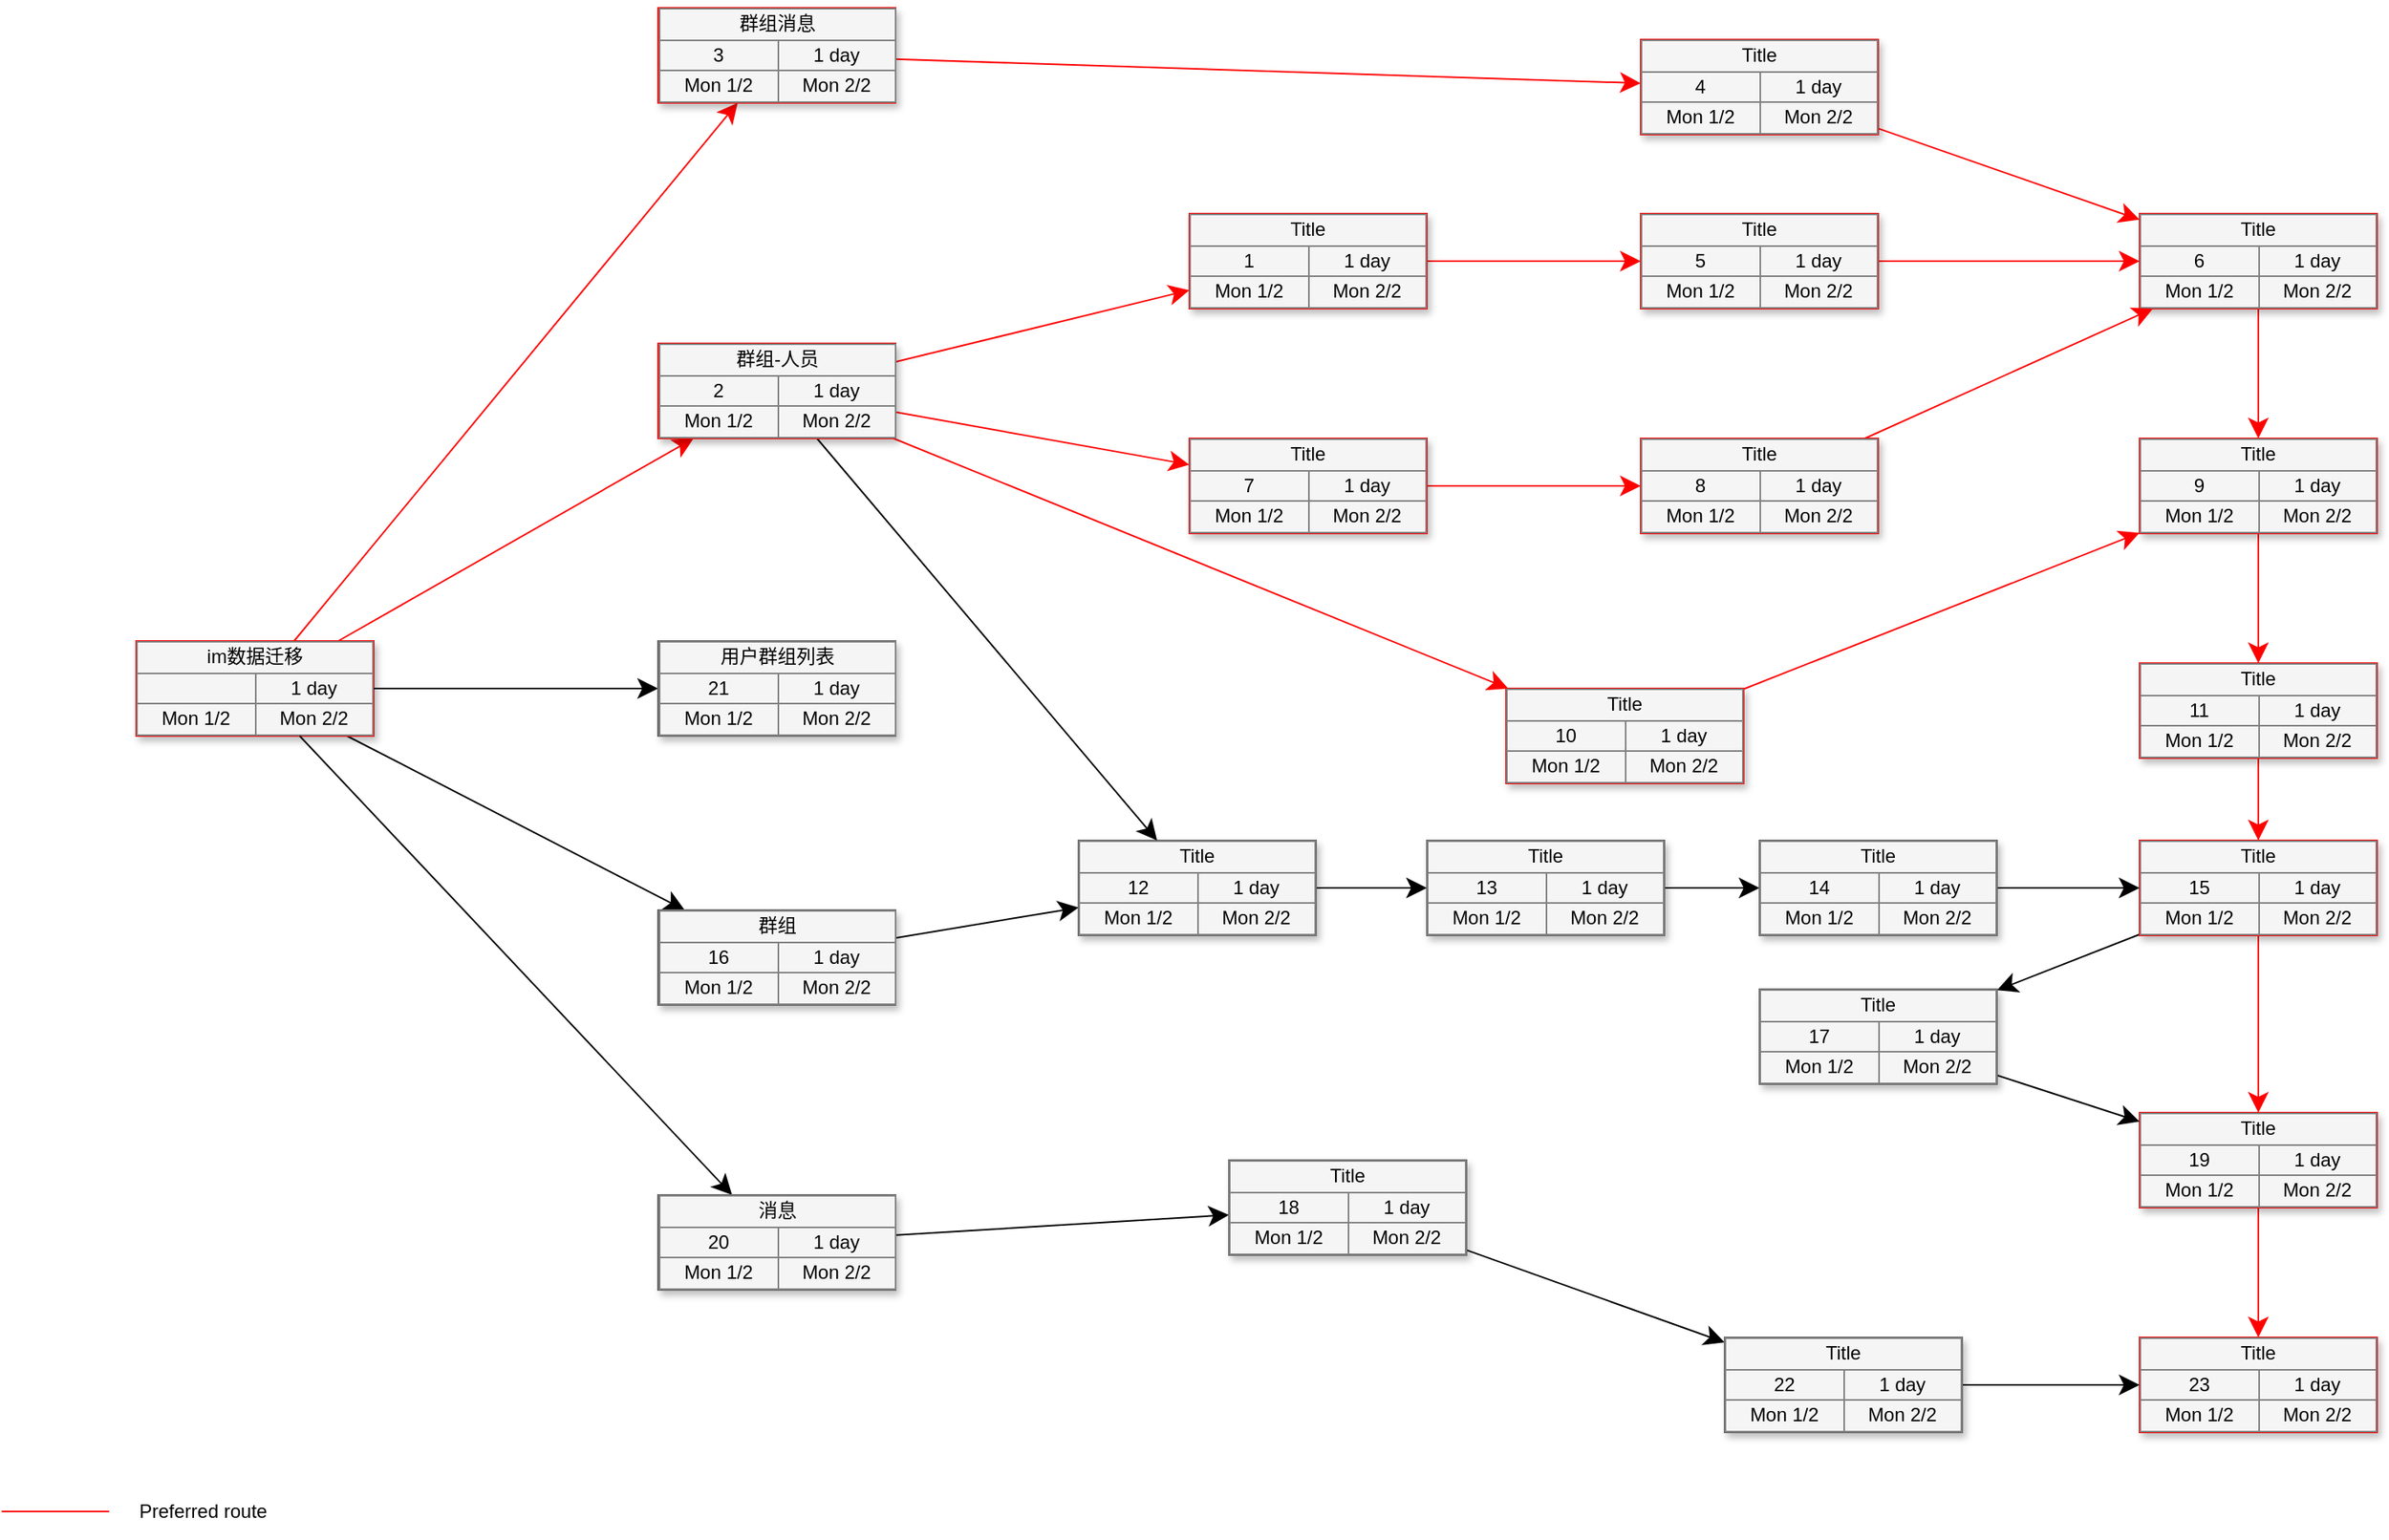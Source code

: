 <mxfile version="10.4.6" type="github"><diagram id="MbzovcHXy2vA9znJC9yC" name="第 2 页"><mxGraphModel dx="1910" dy="1110" grid="1" gridSize="10" guides="1" tooltips="1" connect="1" arrows="1" fold="1" page="1" pageScale="1" pageWidth="1169" pageHeight="1654" math="0" shadow="0"><root><mxCell id="61A96n-8HJDBV-TNk-cK-0"/><mxCell id="61A96n-8HJDBV-TNk-cK-1" parent="61A96n-8HJDBV-TNk-cK-0"/><mxCell id="Nq446ruugX0wO2sla65b-0" style="edgeStyle=none;curved=1;html=1;startSize=10;endArrow=classic;endFill=1;endSize=10;strokeColor=#FF0000;strokeWidth=1;fontSize=12;" edge="1" parent="61A96n-8HJDBV-TNk-cK-1" source="Nq446ruugX0wO2sla65b-3" target="Nq446ruugX0wO2sla65b-20"><mxGeometry relative="1" as="geometry"/></mxCell><mxCell id="Nq446ruugX0wO2sla65b-1" style="edgeStyle=none;curved=1;html=1;startSize=10;endArrow=classic;endFill=1;endSize=10;strokeColor=#FF0000;strokeWidth=1;fontSize=12;" edge="1" parent="61A96n-8HJDBV-TNk-cK-1" source="Nq446ruugX0wO2sla65b-3" target="Nq446ruugX0wO2sla65b-25"><mxGeometry relative="1" as="geometry"/></mxCell><mxCell id="Nq446ruugX0wO2sla65b-2" style="edgeStyle=none;curved=1;html=1;startSize=10;endArrow=classic;endFill=1;endSize=10;strokeColor=#000000;strokeWidth=1;fontSize=12;" edge="1" parent="61A96n-8HJDBV-TNk-cK-1" source="Nq446ruugX0wO2sla65b-3" target="Nq446ruugX0wO2sla65b-28"><mxGeometry relative="1" as="geometry"/></mxCell><mxCell id="Nq446ruugX0wO2sla65b-3" value="&lt;table border=&quot;1&quot; width=&quot;100%&quot; style=&quot;width: 100% ; height: 100% ; border-collapse: collapse&quot;&gt;&lt;tbody&gt;&lt;tr&gt;&lt;td colspan=&quot;2&quot; align=&quot;center&quot;&gt;im数据迁移&lt;/td&gt;&lt;/tr&gt;&lt;tr&gt;&lt;td align=&quot;center&quot;&gt;&lt;br&gt;&lt;/td&gt;&lt;td align=&quot;center&quot;&gt;&lt;font style=&quot;font-size: 12px&quot;&gt;1 day&lt;/font&gt;&lt;/td&gt;&lt;/tr&gt;&lt;tr&gt;&lt;td align=&quot;center&quot;&gt;&lt;font style=&quot;font-size: 12px&quot;&gt;Mon 1/2&lt;/font&gt;&lt;/td&gt;&lt;td align=&quot;center&quot;&gt;&lt;font style=&quot;font-size: 12px&quot;&gt;Mon 2/2&lt;/font&gt;&lt;/td&gt;&lt;/tr&gt;&lt;/tbody&gt;&lt;/table&gt;" style="text;html=1;strokeColor=#FF0000;fillColor=#f5f5f5;overflow=fill;rounded=0;shadow=1;fontSize=12;align=center;" vertex="1" parent="61A96n-8HJDBV-TNk-cK-1"><mxGeometry x="105" y="400" width="150" height="60" as="geometry"/></mxCell><mxCell id="Nq446ruugX0wO2sla65b-4" style="edgeStyle=none;curved=1;html=1;startSize=10;endArrow=classic;endFill=1;endSize=10;strokeColor=#FF0000;strokeWidth=1;fontSize=12;" edge="1" parent="61A96n-8HJDBV-TNk-cK-1" source="Nq446ruugX0wO2sla65b-5" target="Nq446ruugX0wO2sla65b-38"><mxGeometry relative="1" as="geometry"/></mxCell><mxCell id="Nq446ruugX0wO2sla65b-5" value="&lt;table border=&quot;1&quot; width=&quot;100%&quot; style=&quot;width: 100% ; height: 100% ; border-collapse: collapse&quot;&gt;&lt;tbody&gt;&lt;tr&gt;&lt;td colspan=&quot;2&quot; align=&quot;center&quot;&gt;&lt;font style=&quot;font-size: 12px&quot;&gt;Title&lt;/font&gt;&lt;/td&gt;&lt;/tr&gt;&lt;tr&gt;&lt;td align=&quot;center&quot;&gt;19&lt;/td&gt;&lt;td align=&quot;center&quot;&gt;&lt;font style=&quot;font-size: 12px&quot;&gt;1 day&lt;/font&gt;&lt;/td&gt;&lt;/tr&gt;&lt;tr&gt;&lt;td align=&quot;center&quot;&gt;&lt;font style=&quot;font-size: 12px&quot;&gt;Mon 1/2&lt;/font&gt;&lt;/td&gt;&lt;td align=&quot;center&quot;&gt;&lt;font style=&quot;font-size: 12px&quot;&gt;Mon 2/2&lt;/font&gt;&lt;/td&gt;&lt;/tr&gt;&lt;/tbody&gt;&lt;/table&gt;" style="text;html=1;strokeColor=#FF0000;fillColor=#f5f5f5;overflow=fill;rounded=0;shadow=1;fontSize=12;align=center;" vertex="1" parent="61A96n-8HJDBV-TNk-cK-1"><mxGeometry x="1370" y="698" width="150" height="60" as="geometry"/></mxCell><mxCell id="Nq446ruugX0wO2sla65b-6" style="edgeStyle=none;curved=1;html=1;startSize=10;endArrow=classic;endFill=1;endSize=10;strokeColor=#FF0000;strokeWidth=1;fontSize=12;" edge="1" parent="61A96n-8HJDBV-TNk-cK-1" source="Nq446ruugX0wO2sla65b-8" target="Nq446ruugX0wO2sla65b-5"><mxGeometry relative="1" as="geometry"/></mxCell><mxCell id="Nq446ruugX0wO2sla65b-7" style="edgeStyle=none;curved=1;html=1;startSize=10;endArrow=classic;endFill=1;endSize=10;strokeColor=#000000;strokeWidth=1;fontSize=12;" edge="1" parent="61A96n-8HJDBV-TNk-cK-1" source="Nq446ruugX0wO2sla65b-8" target="Nq446ruugX0wO2sla65b-54"><mxGeometry relative="1" as="geometry"><mxPoint x="1330" y="540" as="targetPoint"/></mxGeometry></mxCell><mxCell id="Nq446ruugX0wO2sla65b-8" value="&lt;table border=&quot;1&quot; width=&quot;100%&quot; style=&quot;width: 100% ; height: 100% ; border-collapse: collapse&quot;&gt;&lt;tbody&gt;&lt;tr&gt;&lt;td colspan=&quot;2&quot; align=&quot;center&quot;&gt;&lt;font style=&quot;font-size: 12px&quot;&gt;Title&lt;/font&gt;&lt;/td&gt;&lt;/tr&gt;&lt;tr&gt;&lt;td align=&quot;center&quot;&gt;15&lt;/td&gt;&lt;td align=&quot;center&quot;&gt;&lt;font style=&quot;font-size: 12px&quot;&gt;1 day&lt;/font&gt;&lt;/td&gt;&lt;/tr&gt;&lt;tr&gt;&lt;td align=&quot;center&quot;&gt;&lt;font style=&quot;font-size: 12px&quot;&gt;Mon 1/2&lt;/font&gt;&lt;/td&gt;&lt;td align=&quot;center&quot;&gt;&lt;font style=&quot;font-size: 12px&quot;&gt;Mon 2/2&lt;/font&gt;&lt;/td&gt;&lt;/tr&gt;&lt;/tbody&gt;&lt;/table&gt;" style="text;html=1;strokeColor=#FF0000;fillColor=#f5f5f5;overflow=fill;rounded=0;shadow=1;fontSize=12;align=center;" vertex="1" parent="61A96n-8HJDBV-TNk-cK-1"><mxGeometry x="1370" y="526" width="150" height="60" as="geometry"/></mxCell><mxCell id="Nq446ruugX0wO2sla65b-9" style="edgeStyle=none;curved=1;html=1;startSize=10;endArrow=classic;endFill=1;endSize=10;strokeColor=#FF0000;strokeWidth=1;fontSize=12;" edge="1" parent="61A96n-8HJDBV-TNk-cK-1" source="Nq446ruugX0wO2sla65b-10" target="Nq446ruugX0wO2sla65b-8"><mxGeometry relative="1" as="geometry"/></mxCell><mxCell id="Nq446ruugX0wO2sla65b-10" value="&lt;table border=&quot;1&quot; width=&quot;100%&quot; style=&quot;width: 100% ; height: 100% ; border-collapse: collapse&quot;&gt;&lt;tbody&gt;&lt;tr&gt;&lt;td colspan=&quot;2&quot; align=&quot;center&quot;&gt;&lt;font style=&quot;font-size: 12px&quot;&gt;Title&lt;/font&gt;&lt;/td&gt;&lt;/tr&gt;&lt;tr&gt;&lt;td align=&quot;center&quot;&gt;&lt;font style=&quot;font-size: 12px&quot;&gt;11&lt;/font&gt;&lt;/td&gt;&lt;td align=&quot;center&quot;&gt;&lt;font style=&quot;font-size: 12px&quot;&gt;1 day&lt;/font&gt;&lt;/td&gt;&lt;/tr&gt;&lt;tr&gt;&lt;td align=&quot;center&quot;&gt;&lt;font style=&quot;font-size: 12px&quot;&gt;Mon 1/2&lt;/font&gt;&lt;/td&gt;&lt;td align=&quot;center&quot;&gt;&lt;font style=&quot;font-size: 12px&quot;&gt;Mon 2/2&lt;/font&gt;&lt;/td&gt;&lt;/tr&gt;&lt;/tbody&gt;&lt;/table&gt;" style="text;html=1;strokeColor=#FF0000;fillColor=#f5f5f5;overflow=fill;rounded=0;shadow=1;fontSize=12;align=center;" vertex="1" parent="61A96n-8HJDBV-TNk-cK-1"><mxGeometry x="1370" y="414" width="150" height="60" as="geometry"/></mxCell><mxCell id="Nq446ruugX0wO2sla65b-11" style="edgeStyle=none;curved=1;html=1;startSize=10;endArrow=classic;endFill=1;endSize=10;strokeColor=#FF0000;strokeWidth=1;fontSize=12;" edge="1" parent="61A96n-8HJDBV-TNk-cK-1" source="Nq446ruugX0wO2sla65b-12" target="Nq446ruugX0wO2sla65b-10"><mxGeometry relative="1" as="geometry"/></mxCell><mxCell id="Nq446ruugX0wO2sla65b-12" value="&lt;table border=&quot;1&quot; width=&quot;100%&quot; style=&quot;width: 100% ; height: 100% ; border-collapse: collapse&quot;&gt;&lt;tbody&gt;&lt;tr&gt;&lt;td colspan=&quot;2&quot; align=&quot;center&quot;&gt;&lt;font style=&quot;font-size: 12px&quot;&gt;Title&lt;/font&gt;&lt;/td&gt;&lt;/tr&gt;&lt;tr&gt;&lt;td align=&quot;center&quot;&gt;9&lt;/td&gt;&lt;td align=&quot;center&quot;&gt;&lt;font style=&quot;font-size: 12px&quot;&gt;1 day&lt;/font&gt;&lt;/td&gt;&lt;/tr&gt;&lt;tr&gt;&lt;td align=&quot;center&quot;&gt;&lt;font style=&quot;font-size: 12px&quot;&gt;Mon 1/2&lt;/font&gt;&lt;/td&gt;&lt;td align=&quot;center&quot;&gt;&lt;font style=&quot;font-size: 12px&quot;&gt;Mon 2/2&lt;/font&gt;&lt;/td&gt;&lt;/tr&gt;&lt;/tbody&gt;&lt;/table&gt;" style="text;html=1;strokeColor=#FF0000;fillColor=#f5f5f5;overflow=fill;rounded=0;shadow=1;fontSize=12;align=center;" vertex="1" parent="61A96n-8HJDBV-TNk-cK-1"><mxGeometry x="1370" y="272" width="150" height="60" as="geometry"/></mxCell><mxCell id="Nq446ruugX0wO2sla65b-13" style="edgeStyle=none;curved=1;html=1;startSize=10;endArrow=classic;endFill=1;endSize=10;strokeColor=#FF0000;strokeWidth=1;fontSize=12;" edge="1" parent="61A96n-8HJDBV-TNk-cK-1" source="Nq446ruugX0wO2sla65b-14" target="Nq446ruugX0wO2sla65b-34"><mxGeometry relative="1" as="geometry"/></mxCell><mxCell id="Nq446ruugX0wO2sla65b-14" value="&lt;table border=&quot;1&quot; width=&quot;100%&quot; style=&quot;width: 100% ; height: 100% ; border-collapse: collapse&quot;&gt;&lt;tbody&gt;&lt;tr&gt;&lt;td colspan=&quot;2&quot; align=&quot;center&quot;&gt;&lt;font style=&quot;font-size: 12px&quot;&gt;Title&lt;/font&gt;&lt;/td&gt;&lt;/tr&gt;&lt;tr&gt;&lt;td align=&quot;center&quot;&gt;4&lt;/td&gt;&lt;td align=&quot;center&quot;&gt;&lt;font style=&quot;font-size: 12px&quot;&gt;1 day&lt;/font&gt;&lt;/td&gt;&lt;/tr&gt;&lt;tr&gt;&lt;td align=&quot;center&quot;&gt;&lt;font style=&quot;font-size: 12px&quot;&gt;Mon 1/2&lt;/font&gt;&lt;/td&gt;&lt;td align=&quot;center&quot;&gt;&lt;font style=&quot;font-size: 12px&quot;&gt;Mon 2/2&lt;/font&gt;&lt;/td&gt;&lt;/tr&gt;&lt;/tbody&gt;&lt;/table&gt;" style="text;html=1;strokeColor=#FF0000;fillColor=#f5f5f5;overflow=fill;rounded=0;shadow=1;fontSize=12;align=center;" vertex="1" parent="61A96n-8HJDBV-TNk-cK-1"><mxGeometry x="1055" y="20" width="150" height="60" as="geometry"/></mxCell><mxCell id="Nq446ruugX0wO2sla65b-15" style="edgeStyle=none;curved=1;html=1;startSize=10;endArrow=classic;endFill=1;endSize=10;strokeColor=#000000;strokeWidth=1;fontSize=12;" edge="1" parent="61A96n-8HJDBV-TNk-cK-1" source="Nq446ruugX0wO2sla65b-16" target="Nq446ruugX0wO2sla65b-50"><mxGeometry relative="1" as="geometry"/></mxCell><mxCell id="Nq446ruugX0wO2sla65b-16" value="&lt;table border=&quot;1&quot; width=&quot;100%&quot; style=&quot;width: 100% ; height: 100% ; border-collapse: collapse&quot;&gt;&lt;tbody&gt;&lt;tr&gt;&lt;td colspan=&quot;2&quot; align=&quot;center&quot;&gt;&lt;font style=&quot;font-size: 12px&quot;&gt;Title&lt;/font&gt;&lt;/td&gt;&lt;/tr&gt;&lt;tr&gt;&lt;td align=&quot;center&quot;&gt;&lt;font style=&quot;font-size: 12px&quot;&gt;12&lt;/font&gt;&lt;/td&gt;&lt;td align=&quot;center&quot;&gt;&lt;font style=&quot;font-size: 12px&quot;&gt;1 day&lt;/font&gt;&lt;/td&gt;&lt;/tr&gt;&lt;tr&gt;&lt;td align=&quot;center&quot;&gt;&lt;font style=&quot;font-size: 12px&quot;&gt;Mon 1/2&lt;/font&gt;&lt;/td&gt;&lt;td align=&quot;center&quot;&gt;&lt;font style=&quot;font-size: 12px&quot;&gt;Mon 2/2&lt;/font&gt;&lt;/td&gt;&lt;/tr&gt;&lt;/tbody&gt;&lt;/table&gt;" style="text;html=1;strokeColor=#666666;fillColor=#f5f5f5;overflow=fill;rounded=0;shadow=1;fontSize=12;align=center;" vertex="1" parent="61A96n-8HJDBV-TNk-cK-1"><mxGeometry x="700" y="526" width="150" height="60" as="geometry"/></mxCell><mxCell id="Nq446ruugX0wO2sla65b-17" style="edgeStyle=none;curved=1;html=1;startSize=10;endArrow=classic;endFill=1;endSize=10;strokeColor=#FF0000;strokeWidth=1;fontSize=12;" edge="1" parent="61A96n-8HJDBV-TNk-cK-1" source="Nq446ruugX0wO2sla65b-18" target="Nq446ruugX0wO2sla65b-42"><mxGeometry relative="1" as="geometry"/></mxCell><mxCell id="Nq446ruugX0wO2sla65b-18" value="&lt;table border=&quot;1&quot; width=&quot;100%&quot; style=&quot;width: 100% ; height: 100% ; border-collapse: collapse&quot;&gt;&lt;tbody&gt;&lt;tr&gt;&lt;td colspan=&quot;2&quot; align=&quot;center&quot;&gt;&lt;font style=&quot;font-size: 12px&quot;&gt;Title&lt;/font&gt;&lt;/td&gt;&lt;/tr&gt;&lt;tr&gt;&lt;td align=&quot;center&quot;&gt;7&lt;/td&gt;&lt;td align=&quot;center&quot;&gt;&lt;font style=&quot;font-size: 12px&quot;&gt;1 day&lt;/font&gt;&lt;/td&gt;&lt;/tr&gt;&lt;tr&gt;&lt;td align=&quot;center&quot;&gt;&lt;font style=&quot;font-size: 12px&quot;&gt;Mon 1/2&lt;/font&gt;&lt;/td&gt;&lt;td align=&quot;center&quot;&gt;&lt;font style=&quot;font-size: 12px&quot;&gt;Mon 2/2&lt;/font&gt;&lt;/td&gt;&lt;/tr&gt;&lt;/tbody&gt;&lt;/table&gt;" style="text;html=1;strokeColor=#FF0000;fillColor=#f5f5f5;overflow=fill;rounded=0;shadow=1;fontSize=12;align=center;" vertex="1" parent="61A96n-8HJDBV-TNk-cK-1"><mxGeometry x="770" y="272" width="150" height="60" as="geometry"/></mxCell><mxCell id="Nq446ruugX0wO2sla65b-19" style="edgeStyle=none;curved=1;html=1;startSize=10;endArrow=classic;endFill=1;endSize=10;strokeColor=#FF0000;strokeWidth=1;fontSize=12;" edge="1" parent="61A96n-8HJDBV-TNk-cK-1" source="Nq446ruugX0wO2sla65b-20" target="Nq446ruugX0wO2sla65b-14"><mxGeometry relative="1" as="geometry"/></mxCell><mxCell id="Nq446ruugX0wO2sla65b-20" value="&lt;table border=&quot;1&quot; width=&quot;100%&quot; style=&quot;width: 100% ; height: 100% ; border-collapse: collapse&quot;&gt;&lt;tbody&gt;&lt;tr&gt;&lt;td colspan=&quot;2&quot; align=&quot;center&quot;&gt;群组消息&lt;/td&gt;&lt;/tr&gt;&lt;tr&gt;&lt;td align=&quot;center&quot;&gt;3&lt;/td&gt;&lt;td align=&quot;center&quot;&gt;&lt;font style=&quot;font-size: 12px&quot;&gt;1 day&lt;/font&gt;&lt;/td&gt;&lt;/tr&gt;&lt;tr&gt;&lt;td align=&quot;center&quot;&gt;&lt;font style=&quot;font-size: 12px&quot;&gt;Mon 1/2&lt;/font&gt;&lt;/td&gt;&lt;td align=&quot;center&quot;&gt;&lt;font style=&quot;font-size: 12px&quot;&gt;Mon 2/2&lt;/font&gt;&lt;/td&gt;&lt;/tr&gt;&lt;/tbody&gt;&lt;/table&gt;" style="text;html=1;strokeColor=#FF0000;fillColor=#f5f5f5;overflow=fill;rounded=0;shadow=1;fontSize=12;align=center;" vertex="1" parent="61A96n-8HJDBV-TNk-cK-1"><mxGeometry x="434.5" width="150" height="60" as="geometry"/></mxCell><mxCell id="Nq446ruugX0wO2sla65b-21" style="edgeStyle=none;curved=1;html=1;startSize=10;endArrow=classic;endFill=1;endSize=10;strokeColor=#FF0000;strokeWidth=1;fontSize=12;" edge="1" parent="61A96n-8HJDBV-TNk-cK-1" source="Nq446ruugX0wO2sla65b-25" target="Nq446ruugX0wO2sla65b-30"><mxGeometry relative="1" as="geometry"/></mxCell><mxCell id="Nq446ruugX0wO2sla65b-22" style="edgeStyle=none;curved=1;html=1;startSize=10;endArrow=classic;endFill=1;endSize=10;strokeColor=#FF0000;strokeWidth=1;fontSize=12;" edge="1" parent="61A96n-8HJDBV-TNk-cK-1" source="Nq446ruugX0wO2sla65b-25" target="Nq446ruugX0wO2sla65b-18"><mxGeometry relative="1" as="geometry"/></mxCell><mxCell id="Nq446ruugX0wO2sla65b-23" style="edgeStyle=none;curved=1;html=1;startSize=10;endArrow=classic;endFill=1;endSize=10;strokeColor=#FF0000;strokeWidth=1;fontSize=12;" edge="1" parent="61A96n-8HJDBV-TNk-cK-1" source="Nq446ruugX0wO2sla65b-25" target="Nq446ruugX0wO2sla65b-32"><mxGeometry relative="1" as="geometry"/></mxCell><mxCell id="Nq446ruugX0wO2sla65b-24" style="edgeStyle=none;curved=1;html=1;startSize=10;endArrow=classic;endFill=1;endSize=10;strokeColor=#000000;strokeWidth=1;fontSize=12;" edge="1" parent="61A96n-8HJDBV-TNk-cK-1" source="Nq446ruugX0wO2sla65b-25" target="Nq446ruugX0wO2sla65b-16"><mxGeometry relative="1" as="geometry"/></mxCell><mxCell id="Nq446ruugX0wO2sla65b-25" value="&lt;table border=&quot;1&quot; width=&quot;100%&quot; style=&quot;width: 100% ; height: 100% ; border-collapse: collapse&quot;&gt;&lt;tbody&gt;&lt;tr&gt;&lt;td colspan=&quot;2&quot; align=&quot;center&quot;&gt;群组-人员&lt;/td&gt;&lt;/tr&gt;&lt;tr&gt;&lt;td align=&quot;center&quot;&gt;2&lt;/td&gt;&lt;td align=&quot;center&quot;&gt;&lt;font style=&quot;font-size: 12px&quot;&gt;1 day&lt;/font&gt;&lt;/td&gt;&lt;/tr&gt;&lt;tr&gt;&lt;td align=&quot;center&quot;&gt;&lt;font style=&quot;font-size: 12px&quot;&gt;Mon 1/2&lt;/font&gt;&lt;/td&gt;&lt;td align=&quot;center&quot;&gt;&lt;font style=&quot;font-size: 12px&quot;&gt;Mon 2/2&lt;/font&gt;&lt;/td&gt;&lt;/tr&gt;&lt;/tbody&gt;&lt;/table&gt;" style="text;html=1;strokeColor=#FF0000;fillColor=#f5f5f5;overflow=fill;rounded=0;shadow=1;fontSize=12;align=center;" vertex="1" parent="61A96n-8HJDBV-TNk-cK-1"><mxGeometry x="434.5" y="212.0" width="150" height="60" as="geometry"/></mxCell><mxCell id="Nq446ruugX0wO2sla65b-26" style="edgeStyle=none;curved=1;html=1;startSize=10;endArrow=classic;endFill=1;endSize=10;strokeColor=#000000;strokeWidth=1;fontSize=12;" edge="1" parent="61A96n-8HJDBV-TNk-cK-1" source="Nq446ruugX0wO2sla65b-3" target="Nq446ruugX0wO2sla65b-37"><mxGeometry relative="1" as="geometry"/></mxCell><mxCell id="Nq446ruugX0wO2sla65b-27" style="edgeStyle=none;curved=1;html=1;startSize=10;endArrow=classic;endFill=1;endSize=10;strokeColor=#000000;strokeWidth=1;fontSize=12;" edge="1" parent="61A96n-8HJDBV-TNk-cK-1" source="Nq446ruugX0wO2sla65b-28" target="Nq446ruugX0wO2sla65b-16"><mxGeometry relative="1" as="geometry"/></mxCell><mxCell id="Nq446ruugX0wO2sla65b-28" value="&lt;table border=&quot;1&quot; width=&quot;100%&quot; style=&quot;width: 100% ; height: 100% ; border-collapse: collapse&quot;&gt;&lt;tbody&gt;&lt;tr&gt;&lt;td colspan=&quot;2&quot; align=&quot;center&quot;&gt;群组&lt;/td&gt;&lt;/tr&gt;&lt;tr&gt;&lt;td align=&quot;center&quot;&gt;16&lt;/td&gt;&lt;td align=&quot;center&quot;&gt;&lt;font style=&quot;font-size: 12px&quot;&gt;1 day&lt;/font&gt;&lt;/td&gt;&lt;/tr&gt;&lt;tr&gt;&lt;td align=&quot;center&quot;&gt;&lt;font style=&quot;font-size: 12px&quot;&gt;Mon 1/2&lt;/font&gt;&lt;/td&gt;&lt;td align=&quot;center&quot;&gt;&lt;font style=&quot;font-size: 12px&quot;&gt;Mon 2/2&lt;/font&gt;&lt;/td&gt;&lt;/tr&gt;&lt;/tbody&gt;&lt;/table&gt;" style="text;html=1;strokeColor=#666666;fillColor=#f5f5f5;overflow=fill;rounded=0;shadow=1;fontSize=12;align=center;" vertex="1" parent="61A96n-8HJDBV-TNk-cK-1"><mxGeometry x="434.5" y="570" width="150" height="60" as="geometry"/></mxCell><mxCell id="Nq446ruugX0wO2sla65b-29" style="edgeStyle=none;curved=1;html=1;startSize=10;endArrow=classic;endFill=1;endSize=10;strokeColor=#FF0000;strokeWidth=1;fontSize=12;" edge="1" parent="61A96n-8HJDBV-TNk-cK-1" source="Nq446ruugX0wO2sla65b-30" target="Nq446ruugX0wO2sla65b-40"><mxGeometry relative="1" as="geometry"/></mxCell><mxCell id="Nq446ruugX0wO2sla65b-30" value="&lt;table border=&quot;1&quot; width=&quot;100%&quot; style=&quot;width: 100% ; height: 100% ; border-collapse: collapse&quot;&gt;&lt;tbody&gt;&lt;tr&gt;&lt;td colspan=&quot;2&quot; align=&quot;center&quot;&gt;&lt;font style=&quot;font-size: 12px;&quot;&gt;Title&lt;/font&gt;&lt;/td&gt;&lt;/tr&gt;&lt;tr&gt;&lt;td align=&quot;center&quot;&gt;&lt;font style=&quot;font-size: 12px;&quot;&gt;1&lt;/font&gt;&lt;/td&gt;&lt;td align=&quot;center&quot;&gt;&lt;font style=&quot;font-size: 12px;&quot;&gt;1 day&lt;/font&gt;&lt;/td&gt;&lt;/tr&gt;&lt;tr&gt;&lt;td align=&quot;center&quot;&gt;&lt;font style=&quot;font-size: 12px;&quot;&gt;Mon 1/2&lt;/font&gt;&lt;/td&gt;&lt;td align=&quot;center&quot;&gt;&lt;font style=&quot;font-size: 12px;&quot;&gt;Mon 2/2&lt;/font&gt;&lt;/td&gt;&lt;/tr&gt;&lt;/tbody&gt;&lt;/table&gt;" style="text;html=1;strokeColor=#FF0000;fillColor=#f5f5f5;overflow=fill;rounded=0;shadow=1;fontSize=12;align=center;" vertex="1" parent="61A96n-8HJDBV-TNk-cK-1"><mxGeometry x="770" y="130" width="150" height="60" as="geometry"/></mxCell><mxCell id="Nq446ruugX0wO2sla65b-31" style="edgeStyle=none;curved=1;html=1;startSize=10;endArrow=classic;endFill=1;endSize=10;strokeColor=#FF0000;strokeWidth=1;fontSize=12;" edge="1" parent="61A96n-8HJDBV-TNk-cK-1" source="Nq446ruugX0wO2sla65b-32" target="Nq446ruugX0wO2sla65b-12"><mxGeometry relative="1" as="geometry"/></mxCell><mxCell id="Nq446ruugX0wO2sla65b-32" value="&lt;table border=&quot;1&quot; width=&quot;100%&quot; style=&quot;width: 100% ; height: 100% ; border-collapse: collapse&quot;&gt;&lt;tbody&gt;&lt;tr&gt;&lt;td colspan=&quot;2&quot; align=&quot;center&quot;&gt;&lt;font style=&quot;font-size: 12px&quot;&gt;Title&lt;/font&gt;&lt;/td&gt;&lt;/tr&gt;&lt;tr&gt;&lt;td align=&quot;center&quot;&gt;10&lt;/td&gt;&lt;td align=&quot;center&quot;&gt;&lt;font style=&quot;font-size: 12px&quot;&gt;1 day&lt;/font&gt;&lt;/td&gt;&lt;/tr&gt;&lt;tr&gt;&lt;td align=&quot;center&quot;&gt;&lt;font style=&quot;font-size: 12px&quot;&gt;Mon 1/2&lt;/font&gt;&lt;/td&gt;&lt;td align=&quot;center&quot;&gt;&lt;font style=&quot;font-size: 12px&quot;&gt;Mon 2/2&lt;/font&gt;&lt;/td&gt;&lt;/tr&gt;&lt;/tbody&gt;&lt;/table&gt;" style="text;html=1;strokeColor=#FF0000;fillColor=#f5f5f5;overflow=fill;rounded=0;shadow=1;fontSize=12;align=center;" vertex="1" parent="61A96n-8HJDBV-TNk-cK-1"><mxGeometry x="970" y="430" width="150" height="60" as="geometry"/></mxCell><mxCell id="Nq446ruugX0wO2sla65b-33" style="edgeStyle=none;curved=1;html=1;startSize=10;endArrow=classic;endFill=1;endSize=10;strokeColor=#FF0000;strokeWidth=1;fontSize=12;" edge="1" parent="61A96n-8HJDBV-TNk-cK-1" source="Nq446ruugX0wO2sla65b-34" target="Nq446ruugX0wO2sla65b-12"><mxGeometry relative="1" as="geometry"/></mxCell><mxCell id="Nq446ruugX0wO2sla65b-34" value="&lt;table border=&quot;1&quot; width=&quot;100%&quot; style=&quot;width: 100% ; height: 100% ; border-collapse: collapse&quot;&gt;&lt;tbody&gt;&lt;tr&gt;&lt;td colspan=&quot;2&quot; align=&quot;center&quot;&gt;&lt;font style=&quot;font-size: 12px&quot;&gt;Title&lt;/font&gt;&lt;/td&gt;&lt;/tr&gt;&lt;tr&gt;&lt;td align=&quot;center&quot;&gt;6&lt;/td&gt;&lt;td align=&quot;center&quot;&gt;&lt;font style=&quot;font-size: 12px&quot;&gt;1 day&lt;/font&gt;&lt;/td&gt;&lt;/tr&gt;&lt;tr&gt;&lt;td align=&quot;center&quot;&gt;&lt;font style=&quot;font-size: 12px&quot;&gt;Mon 1/2&lt;/font&gt;&lt;/td&gt;&lt;td align=&quot;center&quot;&gt;&lt;font style=&quot;font-size: 12px&quot;&gt;Mon 2/2&lt;/font&gt;&lt;/td&gt;&lt;/tr&gt;&lt;/tbody&gt;&lt;/table&gt;" style="text;html=1;strokeColor=#FF0000;fillColor=#f5f5f5;overflow=fill;rounded=0;shadow=1;fontSize=12;align=center;" vertex="1" parent="61A96n-8HJDBV-TNk-cK-1"><mxGeometry x="1370" y="130" width="150" height="60" as="geometry"/></mxCell><mxCell id="Nq446ruugX0wO2sla65b-35" style="edgeStyle=none;curved=1;html=1;startSize=10;endArrow=classic;endFill=1;endSize=10;strokeColor=#000000;strokeWidth=1;fontSize=12;" edge="1" parent="61A96n-8HJDBV-TNk-cK-1" source="Nq446ruugX0wO2sla65b-3" target="Nq446ruugX0wO2sla65b-46"><mxGeometry relative="1" as="geometry"/></mxCell><mxCell id="Nq446ruugX0wO2sla65b-36" style="edgeStyle=none;curved=1;html=1;startSize=10;endArrow=classic;endFill=1;endSize=10;strokeColor=#000000;strokeWidth=1;fontSize=12;" edge="1" parent="61A96n-8HJDBV-TNk-cK-1" source="Nq446ruugX0wO2sla65b-37" target="Nq446ruugX0wO2sla65b-44"><mxGeometry relative="1" as="geometry"/></mxCell><mxCell id="Nq446ruugX0wO2sla65b-37" value="&lt;table border=&quot;1&quot; width=&quot;100%&quot; style=&quot;width: 100% ; height: 100% ; border-collapse: collapse&quot;&gt;&lt;tbody&gt;&lt;tr&gt;&lt;td colspan=&quot;2&quot; align=&quot;center&quot;&gt;消息&lt;/td&gt;&lt;/tr&gt;&lt;tr&gt;&lt;td align=&quot;center&quot;&gt;20&lt;/td&gt;&lt;td align=&quot;center&quot;&gt;&lt;font style=&quot;font-size: 12px&quot;&gt;1 day&lt;/font&gt;&lt;/td&gt;&lt;/tr&gt;&lt;tr&gt;&lt;td align=&quot;center&quot;&gt;&lt;font style=&quot;font-size: 12px&quot;&gt;Mon 1/2&lt;/font&gt;&lt;/td&gt;&lt;td align=&quot;center&quot;&gt;&lt;font style=&quot;font-size: 12px&quot;&gt;Mon 2/2&lt;/font&gt;&lt;/td&gt;&lt;/tr&gt;&lt;/tbody&gt;&lt;/table&gt;" style="text;html=1;strokeColor=#666666;fillColor=#f5f5f5;overflow=fill;rounded=0;shadow=1;fontSize=12;align=center;" vertex="1" parent="61A96n-8HJDBV-TNk-cK-1"><mxGeometry x="434.5" y="750" width="150" height="60" as="geometry"/></mxCell><mxCell id="Nq446ruugX0wO2sla65b-38" value="&lt;table border=&quot;1&quot; width=&quot;100%&quot; style=&quot;width: 100% ; height: 100% ; border-collapse: collapse&quot;&gt;&lt;tbody&gt;&lt;tr&gt;&lt;td colspan=&quot;2&quot; align=&quot;center&quot;&gt;&lt;font style=&quot;font-size: 12px&quot;&gt;Title&lt;/font&gt;&lt;/td&gt;&lt;/tr&gt;&lt;tr&gt;&lt;td align=&quot;center&quot;&gt;23&lt;/td&gt;&lt;td align=&quot;center&quot;&gt;&lt;font style=&quot;font-size: 12px&quot;&gt;1 day&lt;/font&gt;&lt;/td&gt;&lt;/tr&gt;&lt;tr&gt;&lt;td align=&quot;center&quot;&gt;&lt;font style=&quot;font-size: 12px&quot;&gt;Mon 1/2&lt;/font&gt;&lt;/td&gt;&lt;td align=&quot;center&quot;&gt;&lt;font style=&quot;font-size: 12px&quot;&gt;Mon 2/2&lt;/font&gt;&lt;/td&gt;&lt;/tr&gt;&lt;/tbody&gt;&lt;/table&gt;" style="text;html=1;strokeColor=#FF0000;fillColor=#f5f5f5;overflow=fill;rounded=0;shadow=1;fontSize=12;align=center;" vertex="1" parent="61A96n-8HJDBV-TNk-cK-1"><mxGeometry x="1370" y="840" width="150" height="60" as="geometry"/></mxCell><mxCell id="Nq446ruugX0wO2sla65b-39" style="edgeStyle=none;curved=1;html=1;startSize=10;endArrow=classic;endFill=1;endSize=10;strokeColor=#FF0000;strokeWidth=1;fontSize=12;" edge="1" parent="61A96n-8HJDBV-TNk-cK-1" source="Nq446ruugX0wO2sla65b-40" target="Nq446ruugX0wO2sla65b-34"><mxGeometry relative="1" as="geometry"/></mxCell><mxCell id="Nq446ruugX0wO2sla65b-40" value="&lt;table border=&quot;1&quot; width=&quot;100%&quot; style=&quot;width: 100% ; height: 100% ; border-collapse: collapse&quot;&gt;&lt;tbody&gt;&lt;tr&gt;&lt;td colspan=&quot;2&quot; align=&quot;center&quot;&gt;&lt;font style=&quot;font-size: 12px&quot;&gt;Title&lt;/font&gt;&lt;/td&gt;&lt;/tr&gt;&lt;tr&gt;&lt;td align=&quot;center&quot;&gt;5&lt;/td&gt;&lt;td align=&quot;center&quot;&gt;&lt;font style=&quot;font-size: 12px&quot;&gt;1 day&lt;/font&gt;&lt;/td&gt;&lt;/tr&gt;&lt;tr&gt;&lt;td align=&quot;center&quot;&gt;&lt;font style=&quot;font-size: 12px&quot;&gt;Mon 1/2&lt;/font&gt;&lt;/td&gt;&lt;td align=&quot;center&quot;&gt;&lt;font style=&quot;font-size: 12px&quot;&gt;Mon 2/2&lt;/font&gt;&lt;/td&gt;&lt;/tr&gt;&lt;/tbody&gt;&lt;/table&gt;" style="text;html=1;strokeColor=#FF0000;fillColor=#f5f5f5;overflow=fill;rounded=0;shadow=1;fontSize=12;align=center;" vertex="1" parent="61A96n-8HJDBV-TNk-cK-1"><mxGeometry x="1055" y="130" width="150" height="60" as="geometry"/></mxCell><mxCell id="Nq446ruugX0wO2sla65b-41" style="edgeStyle=none;curved=1;html=1;startSize=10;endArrow=classic;endFill=1;endSize=10;strokeColor=#FF0000;strokeWidth=1;fontSize=12;" edge="1" parent="61A96n-8HJDBV-TNk-cK-1" source="Nq446ruugX0wO2sla65b-42" target="Nq446ruugX0wO2sla65b-34"><mxGeometry relative="1" as="geometry"/></mxCell><mxCell id="Nq446ruugX0wO2sla65b-42" value="&lt;table border=&quot;1&quot; width=&quot;100%&quot; style=&quot;width: 100% ; height: 100% ; border-collapse: collapse&quot;&gt;&lt;tbody&gt;&lt;tr&gt;&lt;td colspan=&quot;2&quot; align=&quot;center&quot;&gt;&lt;font style=&quot;font-size: 12px&quot;&gt;Title&lt;/font&gt;&lt;/td&gt;&lt;/tr&gt;&lt;tr&gt;&lt;td align=&quot;center&quot;&gt;8&lt;/td&gt;&lt;td align=&quot;center&quot;&gt;&lt;font style=&quot;font-size: 12px&quot;&gt;1 day&lt;/font&gt;&lt;/td&gt;&lt;/tr&gt;&lt;tr&gt;&lt;td align=&quot;center&quot;&gt;&lt;font style=&quot;font-size: 12px&quot;&gt;Mon 1/2&lt;/font&gt;&lt;/td&gt;&lt;td align=&quot;center&quot;&gt;&lt;font style=&quot;font-size: 12px&quot;&gt;Mon 2/2&lt;/font&gt;&lt;/td&gt;&lt;/tr&gt;&lt;/tbody&gt;&lt;/table&gt;" style="text;html=1;strokeColor=#FF0000;fillColor=#f5f5f5;overflow=fill;rounded=0;shadow=1;fontSize=12;align=center;" vertex="1" parent="61A96n-8HJDBV-TNk-cK-1"><mxGeometry x="1055" y="272" width="150" height="60" as="geometry"/></mxCell><mxCell id="Nq446ruugX0wO2sla65b-43" style="edgeStyle=none;curved=1;html=1;startSize=10;endArrow=classic;endFill=1;endSize=10;strokeColor=#000000;strokeWidth=1;fontSize=12;" edge="1" parent="61A96n-8HJDBV-TNk-cK-1" source="Nq446ruugX0wO2sla65b-44" target="Nq446ruugX0wO2sla65b-48"><mxGeometry relative="1" as="geometry"/></mxCell><mxCell id="Nq446ruugX0wO2sla65b-44" value="&lt;table border=&quot;1&quot; width=&quot;100%&quot; style=&quot;width: 100% ; height: 100% ; border-collapse: collapse&quot;&gt;&lt;tbody&gt;&lt;tr&gt;&lt;td colspan=&quot;2&quot; align=&quot;center&quot;&gt;&lt;font style=&quot;font-size: 12px&quot;&gt;Title&lt;/font&gt;&lt;/td&gt;&lt;/tr&gt;&lt;tr&gt;&lt;td align=&quot;center&quot;&gt;18&lt;/td&gt;&lt;td align=&quot;center&quot;&gt;&lt;font style=&quot;font-size: 12px&quot;&gt;1 day&lt;/font&gt;&lt;/td&gt;&lt;/tr&gt;&lt;tr&gt;&lt;td align=&quot;center&quot;&gt;&lt;font style=&quot;font-size: 12px&quot;&gt;Mon 1/2&lt;/font&gt;&lt;/td&gt;&lt;td align=&quot;center&quot;&gt;&lt;font style=&quot;font-size: 12px&quot;&gt;Mon 2/2&lt;/font&gt;&lt;/td&gt;&lt;/tr&gt;&lt;/tbody&gt;&lt;/table&gt;" style="text;html=1;strokeColor=#666666;fillColor=#f5f5f5;overflow=fill;rounded=0;shadow=1;fontSize=12;align=center;" vertex="1" parent="61A96n-8HJDBV-TNk-cK-1"><mxGeometry x="795" y="728" width="150" height="60" as="geometry"/></mxCell><mxCell id="Nq446ruugX0wO2sla65b-46" value="&lt;table border=&quot;1&quot; width=&quot;100%&quot; style=&quot;width: 100% ; height: 100% ; border-collapse: collapse&quot;&gt;&lt;tbody&gt;&lt;tr&gt;&lt;td colspan=&quot;2&quot; align=&quot;center&quot;&gt;用户群组列表&lt;/td&gt;&lt;/tr&gt;&lt;tr&gt;&lt;td align=&quot;center&quot;&gt;21&lt;/td&gt;&lt;td align=&quot;center&quot;&gt;&lt;font style=&quot;font-size: 12px&quot;&gt;1 day&lt;/font&gt;&lt;/td&gt;&lt;/tr&gt;&lt;tr&gt;&lt;td align=&quot;center&quot;&gt;&lt;font style=&quot;font-size: 12px&quot;&gt;Mon 1/2&lt;/font&gt;&lt;/td&gt;&lt;td align=&quot;center&quot;&gt;&lt;font style=&quot;font-size: 12px&quot;&gt;Mon 2/2&lt;/font&gt;&lt;/td&gt;&lt;/tr&gt;&lt;/tbody&gt;&lt;/table&gt;" style="text;html=1;strokeColor=#666666;fillColor=#f5f5f5;overflow=fill;rounded=0;shadow=1;fontSize=12;align=center;" vertex="1" parent="61A96n-8HJDBV-TNk-cK-1"><mxGeometry x="434.5" y="400" width="150" height="60" as="geometry"/></mxCell><mxCell id="Nq446ruugX0wO2sla65b-47" style="edgeStyle=none;curved=1;html=1;startSize=10;endArrow=classic;endFill=1;endSize=10;strokeColor=#000000;strokeWidth=1;fontSize=12;" edge="1" parent="61A96n-8HJDBV-TNk-cK-1" source="Nq446ruugX0wO2sla65b-48" target="Nq446ruugX0wO2sla65b-38"><mxGeometry relative="1" as="geometry"/></mxCell><mxCell id="Nq446ruugX0wO2sla65b-48" value="&lt;table border=&quot;1&quot; width=&quot;100%&quot; style=&quot;width: 100% ; height: 100% ; border-collapse: collapse&quot;&gt;&lt;tbody&gt;&lt;tr&gt;&lt;td colspan=&quot;2&quot; align=&quot;center&quot;&gt;&lt;font style=&quot;font-size: 12px&quot;&gt;Title&lt;/font&gt;&lt;/td&gt;&lt;/tr&gt;&lt;tr&gt;&lt;td align=&quot;center&quot;&gt;22&lt;/td&gt;&lt;td align=&quot;center&quot;&gt;&lt;font style=&quot;font-size: 12px&quot;&gt;1 day&lt;/font&gt;&lt;/td&gt;&lt;/tr&gt;&lt;tr&gt;&lt;td align=&quot;center&quot;&gt;&lt;font style=&quot;font-size: 12px&quot;&gt;Mon 1/2&lt;/font&gt;&lt;/td&gt;&lt;td align=&quot;center&quot;&gt;&lt;font style=&quot;font-size: 12px&quot;&gt;Mon 2/2&lt;/font&gt;&lt;/td&gt;&lt;/tr&gt;&lt;/tbody&gt;&lt;/table&gt;" style="text;html=1;strokeColor=#666666;fillColor=#f5f5f5;overflow=fill;rounded=0;shadow=1;fontSize=12;align=center;" vertex="1" parent="61A96n-8HJDBV-TNk-cK-1"><mxGeometry x="1108" y="840" width="150" height="60" as="geometry"/></mxCell><mxCell id="Nq446ruugX0wO2sla65b-49" style="edgeStyle=none;curved=1;html=1;startSize=10;endArrow=classic;endFill=1;endSize=10;strokeColor=#000000;strokeWidth=1;fontSize=12;" edge="1" parent="61A96n-8HJDBV-TNk-cK-1" source="Nq446ruugX0wO2sla65b-50" target="Nq446ruugX0wO2sla65b-52"><mxGeometry relative="1" as="geometry"/></mxCell><mxCell id="Nq446ruugX0wO2sla65b-50" value="&lt;table border=&quot;1&quot; width=&quot;100%&quot; style=&quot;width: 100% ; height: 100% ; border-collapse: collapse&quot;&gt;&lt;tbody&gt;&lt;tr&gt;&lt;td colspan=&quot;2&quot; align=&quot;center&quot;&gt;&lt;font style=&quot;font-size: 12px&quot;&gt;Title&lt;/font&gt;&lt;/td&gt;&lt;/tr&gt;&lt;tr&gt;&lt;td align=&quot;center&quot;&gt;&lt;font style=&quot;font-size: 12px&quot;&gt;13&lt;/font&gt;&lt;/td&gt;&lt;td align=&quot;center&quot;&gt;&lt;font style=&quot;font-size: 12px&quot;&gt;1 day&lt;/font&gt;&lt;/td&gt;&lt;/tr&gt;&lt;tr&gt;&lt;td align=&quot;center&quot;&gt;&lt;font style=&quot;font-size: 12px&quot;&gt;Mon 1/2&lt;/font&gt;&lt;/td&gt;&lt;td align=&quot;center&quot;&gt;&lt;font style=&quot;font-size: 12px&quot;&gt;Mon 2/2&lt;/font&gt;&lt;/td&gt;&lt;/tr&gt;&lt;/tbody&gt;&lt;/table&gt;" style="text;html=1;strokeColor=#666666;fillColor=#f5f5f5;overflow=fill;rounded=0;shadow=1;fontSize=12;align=center;" vertex="1" parent="61A96n-8HJDBV-TNk-cK-1"><mxGeometry x="920" y="526" width="150" height="60" as="geometry"/></mxCell><mxCell id="Nq446ruugX0wO2sla65b-51" style="edgeStyle=none;curved=1;html=1;startSize=10;endArrow=classic;endFill=1;endSize=10;strokeColor=#000000;strokeWidth=1;fontSize=12;" edge="1" parent="61A96n-8HJDBV-TNk-cK-1" source="Nq446ruugX0wO2sla65b-52" target="Nq446ruugX0wO2sla65b-8"><mxGeometry relative="1" as="geometry"/></mxCell><mxCell id="Nq446ruugX0wO2sla65b-52" value="&lt;table border=&quot;1&quot; width=&quot;100%&quot; style=&quot;width: 100% ; height: 100% ; border-collapse: collapse&quot;&gt;&lt;tbody&gt;&lt;tr&gt;&lt;td colspan=&quot;2&quot; align=&quot;center&quot;&gt;&lt;font style=&quot;font-size: 12px&quot;&gt;Title&lt;/font&gt;&lt;/td&gt;&lt;/tr&gt;&lt;tr&gt;&lt;td align=&quot;center&quot;&gt;14&lt;/td&gt;&lt;td align=&quot;center&quot;&gt;&lt;font style=&quot;font-size: 12px&quot;&gt;1 day&lt;/font&gt;&lt;/td&gt;&lt;/tr&gt;&lt;tr&gt;&lt;td align=&quot;center&quot;&gt;&lt;font style=&quot;font-size: 12px&quot;&gt;Mon 1/2&lt;/font&gt;&lt;/td&gt;&lt;td align=&quot;center&quot;&gt;&lt;font style=&quot;font-size: 12px&quot;&gt;Mon 2/2&lt;/font&gt;&lt;/td&gt;&lt;/tr&gt;&lt;/tbody&gt;&lt;/table&gt;" style="text;html=1;strokeColor=#666666;fillColor=#f5f5f5;overflow=fill;rounded=0;shadow=1;fontSize=12;align=center;" vertex="1" parent="61A96n-8HJDBV-TNk-cK-1"><mxGeometry x="1130" y="526" width="150" height="60" as="geometry"/></mxCell><mxCell id="Nq446ruugX0wO2sla65b-53" style="edgeStyle=none;curved=1;html=1;startSize=10;endArrow=classic;endFill=1;endSize=10;strokeColor=#000000;strokeWidth=1;fontSize=12;" edge="1" parent="61A96n-8HJDBV-TNk-cK-1" source="Nq446ruugX0wO2sla65b-54" target="Nq446ruugX0wO2sla65b-5"><mxGeometry relative="1" as="geometry"/></mxCell><mxCell id="Nq446ruugX0wO2sla65b-54" value="&lt;table border=&quot;1&quot; width=&quot;100%&quot; style=&quot;width: 100% ; height: 100% ; border-collapse: collapse&quot;&gt;&lt;tbody&gt;&lt;tr&gt;&lt;td colspan=&quot;2&quot; align=&quot;center&quot;&gt;&lt;font style=&quot;font-size: 12px&quot;&gt;Title&lt;/font&gt;&lt;/td&gt;&lt;/tr&gt;&lt;tr&gt;&lt;td align=&quot;center&quot;&gt;17&lt;/td&gt;&lt;td align=&quot;center&quot;&gt;&lt;font style=&quot;font-size: 12px&quot;&gt;1 day&lt;/font&gt;&lt;/td&gt;&lt;/tr&gt;&lt;tr&gt;&lt;td align=&quot;center&quot;&gt;&lt;font style=&quot;font-size: 12px&quot;&gt;Mon 1/2&lt;/font&gt;&lt;/td&gt;&lt;td align=&quot;center&quot;&gt;&lt;font style=&quot;font-size: 12px&quot;&gt;Mon 2/2&lt;/font&gt;&lt;/td&gt;&lt;/tr&gt;&lt;/tbody&gt;&lt;/table&gt;" style="text;html=1;strokeColor=#666666;fillColor=#f5f5f5;overflow=fill;rounded=0;shadow=1;fontSize=12;align=center;" vertex="1" parent="61A96n-8HJDBV-TNk-cK-1"><mxGeometry x="1130" y="620" width="150" height="60" as="geometry"/></mxCell><mxCell id="Nq446ruugX0wO2sla65b-55" value="" style="line;strokeWidth=1;html=1;rounded=1;fontSize=12;align=center;verticalAlign=middle;strokeColor=#FF0000;endFill=1;endArrow=classic;endSize=10;startSize=10;" vertex="1" parent="61A96n-8HJDBV-TNk-cK-1"><mxGeometry x="20" y="945" width="68" height="10" as="geometry"/></mxCell><mxCell id="Nq446ruugX0wO2sla65b-56" value="Preferred route" style="text;html=1;strokeColor=none;fillColor=none;align=left;verticalAlign=middle;whiteSpace=wrap;rounded=0;shadow=1;fontSize=12;" vertex="1" parent="61A96n-8HJDBV-TNk-cK-1"><mxGeometry x="105" y="940" width="143" height="20" as="geometry"/></mxCell></root></mxGraphModel></diagram></mxfile>